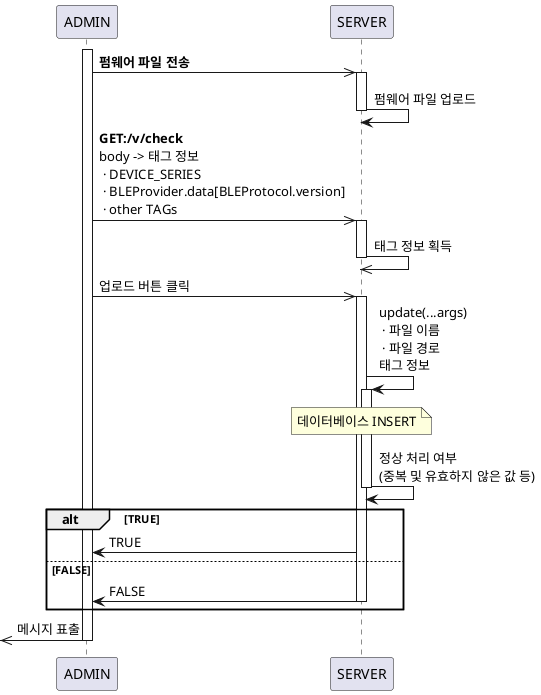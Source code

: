 @startuml sequence

activate ADMIN

ADMIN ->> SERVER: **펌웨어 파일 전송**
activate SERVER
SERVER -> SERVER: 펌웨어 파일 업로드
deactivate SERVER

ADMIN ->> SERVER : **GET:/v/check**\nbody -> 태그 정보\n · DEVICE_SERIES\n · BLEProvider.data[BLEProtocol.version]\n · other TAGs
activate SERVER
SERVER ->> SERVER: 태그 정보 획득
deactivate SERVER

ADMIN ->> SERVER: 업로드 버튼 클릭
activate SERVER

SERVER -> SERVER : update(...args)\n · 파일 이름\n · 파일 경로\n태그 정보
activate SERVER
note over SERVER : 데이터베이스 INSERT
SERVER -> SERVER : 정상 처리 여부\n(중복 및 유효하지 않은 값 등)
deactivate SERVER
alt TRUE
    SERVER -> ADMIN : TRUE
else FALSE
    
    SERVER -> ADMIN :  FALSE
    deactivate SERVER
end

<<- ADMIN : 메시지 표출
deactivate ADMIN

@enduml
